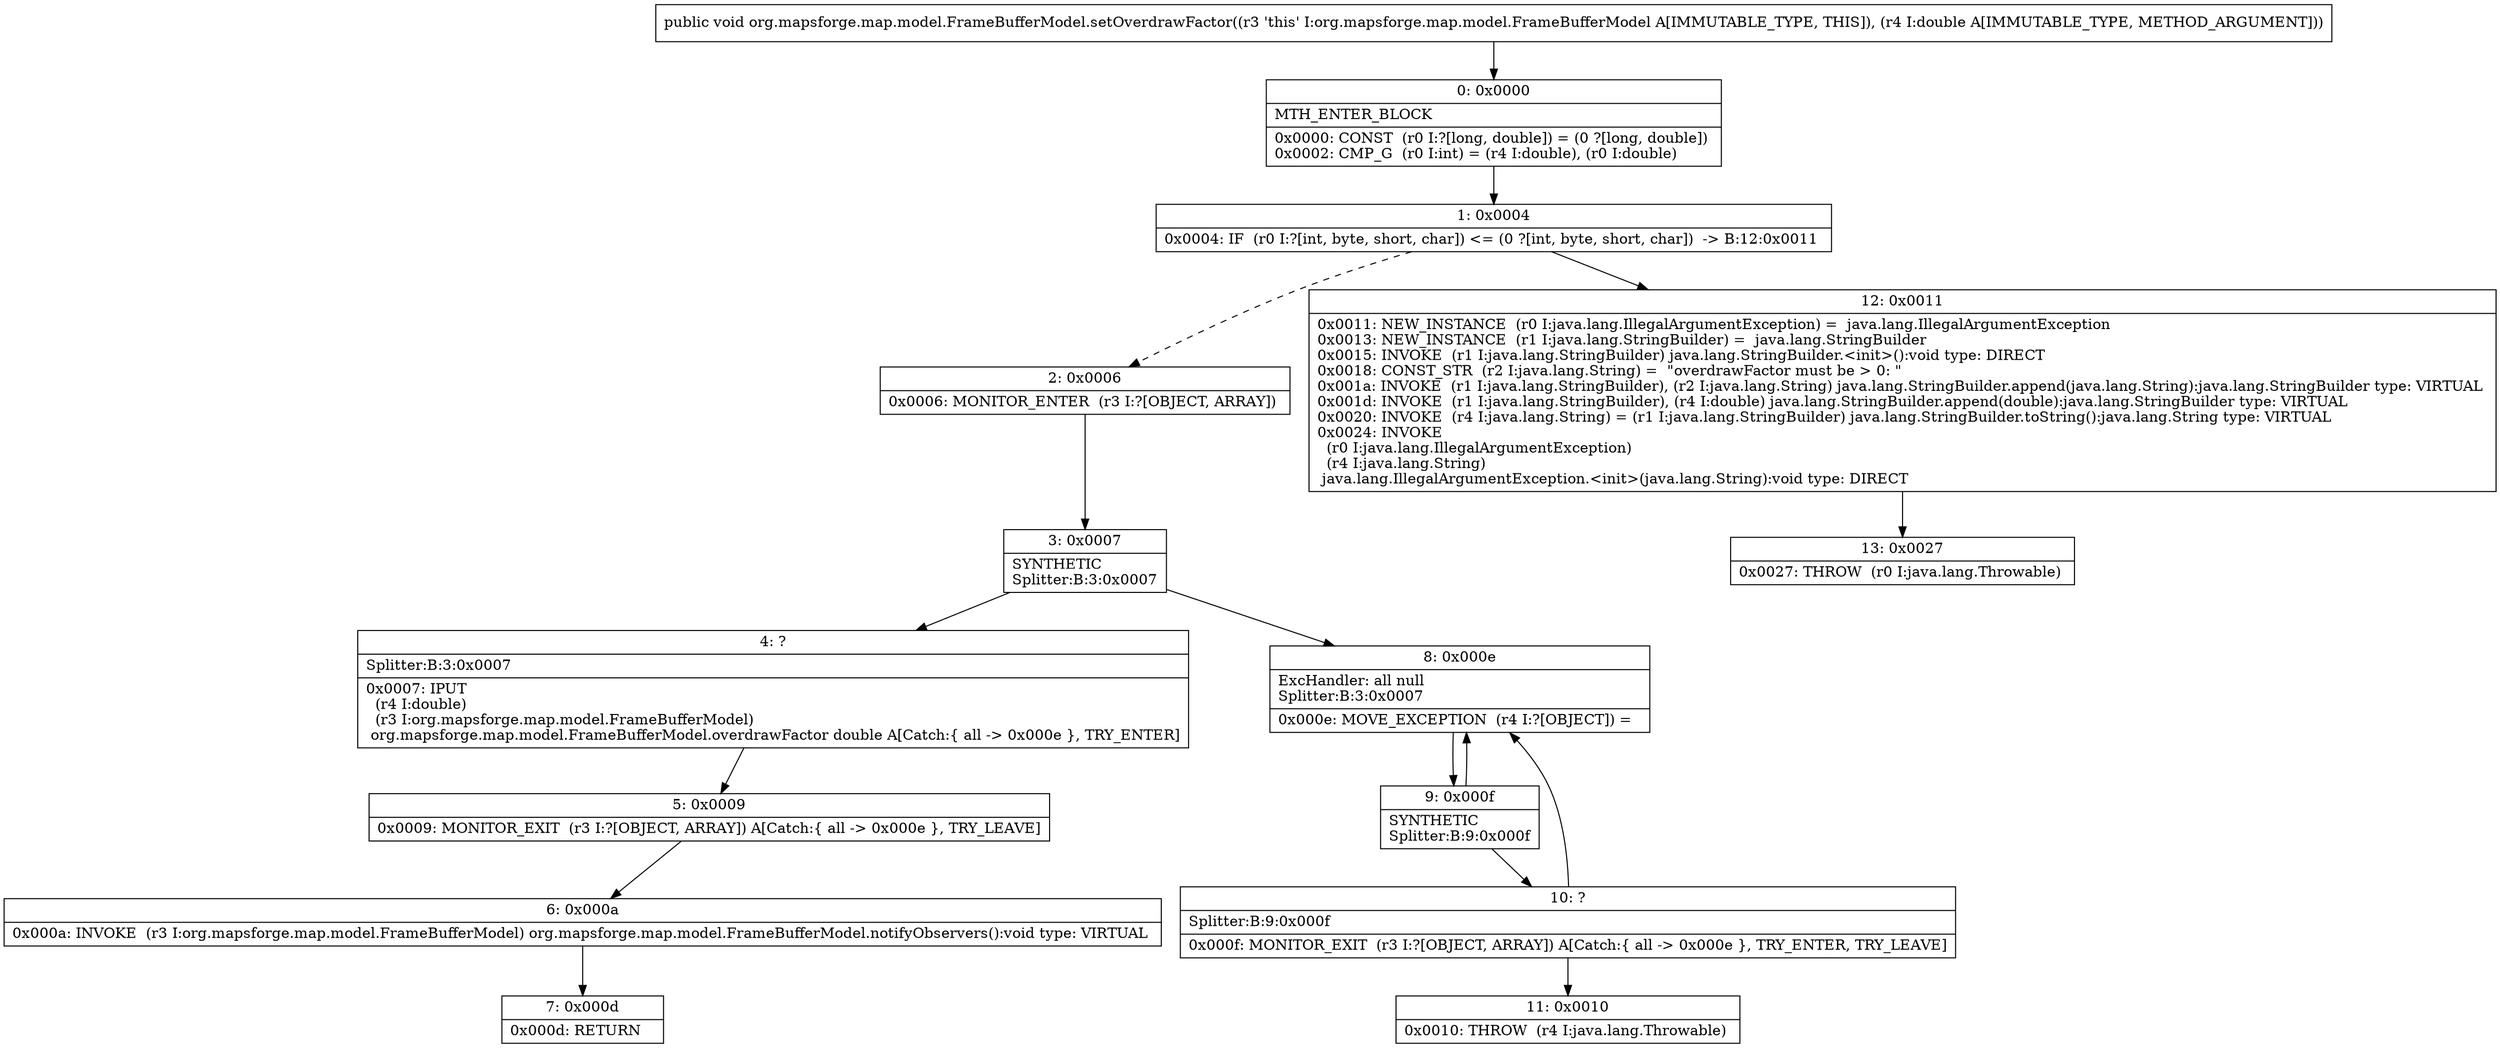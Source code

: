 digraph "CFG fororg.mapsforge.map.model.FrameBufferModel.setOverdrawFactor(D)V" {
Node_0 [shape=record,label="{0\:\ 0x0000|MTH_ENTER_BLOCK\l|0x0000: CONST  (r0 I:?[long, double]) = (0 ?[long, double]) \l0x0002: CMP_G  (r0 I:int) = (r4 I:double), (r0 I:double) \l}"];
Node_1 [shape=record,label="{1\:\ 0x0004|0x0004: IF  (r0 I:?[int, byte, short, char]) \<= (0 ?[int, byte, short, char])  \-\> B:12:0x0011 \l}"];
Node_2 [shape=record,label="{2\:\ 0x0006|0x0006: MONITOR_ENTER  (r3 I:?[OBJECT, ARRAY]) \l}"];
Node_3 [shape=record,label="{3\:\ 0x0007|SYNTHETIC\lSplitter:B:3:0x0007\l}"];
Node_4 [shape=record,label="{4\:\ ?|Splitter:B:3:0x0007\l|0x0007: IPUT  \l  (r4 I:double)\l  (r3 I:org.mapsforge.map.model.FrameBufferModel)\l org.mapsforge.map.model.FrameBufferModel.overdrawFactor double A[Catch:\{ all \-\> 0x000e \}, TRY_ENTER]\l}"];
Node_5 [shape=record,label="{5\:\ 0x0009|0x0009: MONITOR_EXIT  (r3 I:?[OBJECT, ARRAY]) A[Catch:\{ all \-\> 0x000e \}, TRY_LEAVE]\l}"];
Node_6 [shape=record,label="{6\:\ 0x000a|0x000a: INVOKE  (r3 I:org.mapsforge.map.model.FrameBufferModel) org.mapsforge.map.model.FrameBufferModel.notifyObservers():void type: VIRTUAL \l}"];
Node_7 [shape=record,label="{7\:\ 0x000d|0x000d: RETURN   \l}"];
Node_8 [shape=record,label="{8\:\ 0x000e|ExcHandler: all null\lSplitter:B:3:0x0007\l|0x000e: MOVE_EXCEPTION  (r4 I:?[OBJECT]) =  \l}"];
Node_9 [shape=record,label="{9\:\ 0x000f|SYNTHETIC\lSplitter:B:9:0x000f\l}"];
Node_10 [shape=record,label="{10\:\ ?|Splitter:B:9:0x000f\l|0x000f: MONITOR_EXIT  (r3 I:?[OBJECT, ARRAY]) A[Catch:\{ all \-\> 0x000e \}, TRY_ENTER, TRY_LEAVE]\l}"];
Node_11 [shape=record,label="{11\:\ 0x0010|0x0010: THROW  (r4 I:java.lang.Throwable) \l}"];
Node_12 [shape=record,label="{12\:\ 0x0011|0x0011: NEW_INSTANCE  (r0 I:java.lang.IllegalArgumentException) =  java.lang.IllegalArgumentException \l0x0013: NEW_INSTANCE  (r1 I:java.lang.StringBuilder) =  java.lang.StringBuilder \l0x0015: INVOKE  (r1 I:java.lang.StringBuilder) java.lang.StringBuilder.\<init\>():void type: DIRECT \l0x0018: CONST_STR  (r2 I:java.lang.String) =  \"overdrawFactor must be \> 0: \" \l0x001a: INVOKE  (r1 I:java.lang.StringBuilder), (r2 I:java.lang.String) java.lang.StringBuilder.append(java.lang.String):java.lang.StringBuilder type: VIRTUAL \l0x001d: INVOKE  (r1 I:java.lang.StringBuilder), (r4 I:double) java.lang.StringBuilder.append(double):java.lang.StringBuilder type: VIRTUAL \l0x0020: INVOKE  (r4 I:java.lang.String) = (r1 I:java.lang.StringBuilder) java.lang.StringBuilder.toString():java.lang.String type: VIRTUAL \l0x0024: INVOKE  \l  (r0 I:java.lang.IllegalArgumentException)\l  (r4 I:java.lang.String)\l java.lang.IllegalArgumentException.\<init\>(java.lang.String):void type: DIRECT \l}"];
Node_13 [shape=record,label="{13\:\ 0x0027|0x0027: THROW  (r0 I:java.lang.Throwable) \l}"];
MethodNode[shape=record,label="{public void org.mapsforge.map.model.FrameBufferModel.setOverdrawFactor((r3 'this' I:org.mapsforge.map.model.FrameBufferModel A[IMMUTABLE_TYPE, THIS]), (r4 I:double A[IMMUTABLE_TYPE, METHOD_ARGUMENT])) }"];
MethodNode -> Node_0;
Node_0 -> Node_1;
Node_1 -> Node_2[style=dashed];
Node_1 -> Node_12;
Node_2 -> Node_3;
Node_3 -> Node_4;
Node_3 -> Node_8;
Node_4 -> Node_5;
Node_5 -> Node_6;
Node_6 -> Node_7;
Node_8 -> Node_9;
Node_9 -> Node_10;
Node_9 -> Node_8;
Node_10 -> Node_11;
Node_10 -> Node_8;
Node_12 -> Node_13;
}

